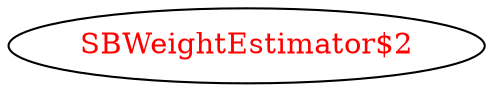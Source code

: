 digraph dependencyGraph {
 concentrate=true;
 ranksep="2.0";
 rankdir="LR"; 
 splines="ortho";
"SBWeightEstimator$2" [fontcolor="red"];
}